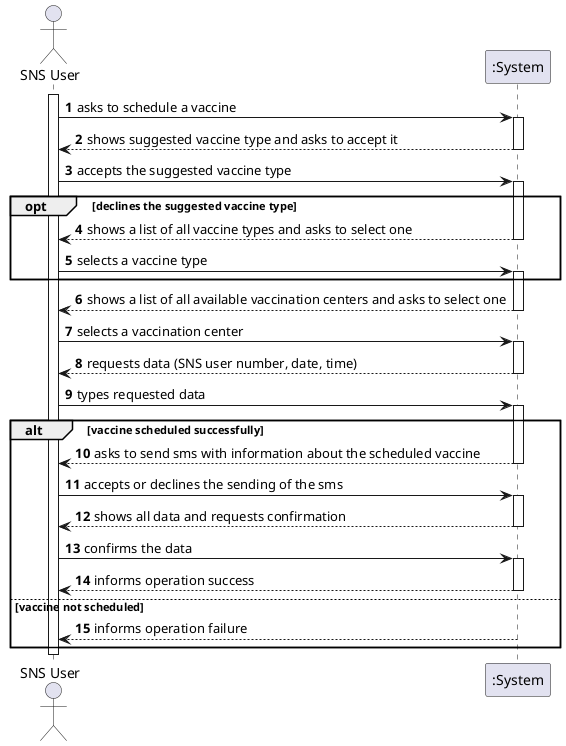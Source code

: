@startuml US01_SSD
autonumber
actor "SNS User" as user

activate user
user -> ":System" : asks to schedule a vaccine
activate ":System"
":System" --> user : shows suggested vaccine type and asks to accept it
deactivate ":System"

user -> ":System" : accepts the suggested vaccine type
opt declines the suggested vaccine type
    activate ":System"
    ":System" --> user : shows a list of all vaccine types and asks to select one
    deactivate ":System"
    user -> ":System" : selects a vaccine type
    activate ":System"
end
":System" --> user : shows a list of all available vaccination centers and asks to select one
deactivate ":System"

user -> ":System" : selects a vaccination center
activate ":System"
":System" --> user : requests data (SNS user number, date, time)
deactivate ":System"

user -> ":System" : types requested data
alt vaccine scheduled successfully
    activate ":System"
    ":System" --> user : asks to send sms with information about the scheduled vaccine
    deactivate ":System"
    user -> ":System" : accepts or declines the sending of the sms
    activate ":System"
    ":System" --> user : shows all data and requests confirmation
    deactivate ":System"
    user -> ":System" : confirms the data
    activate ":System"
    ":System" --> user : informs operation success
    deactivate ":System"
else vaccine not scheduled
    ":System" --> user : informs operation failure
end

deactivate user

@enduml